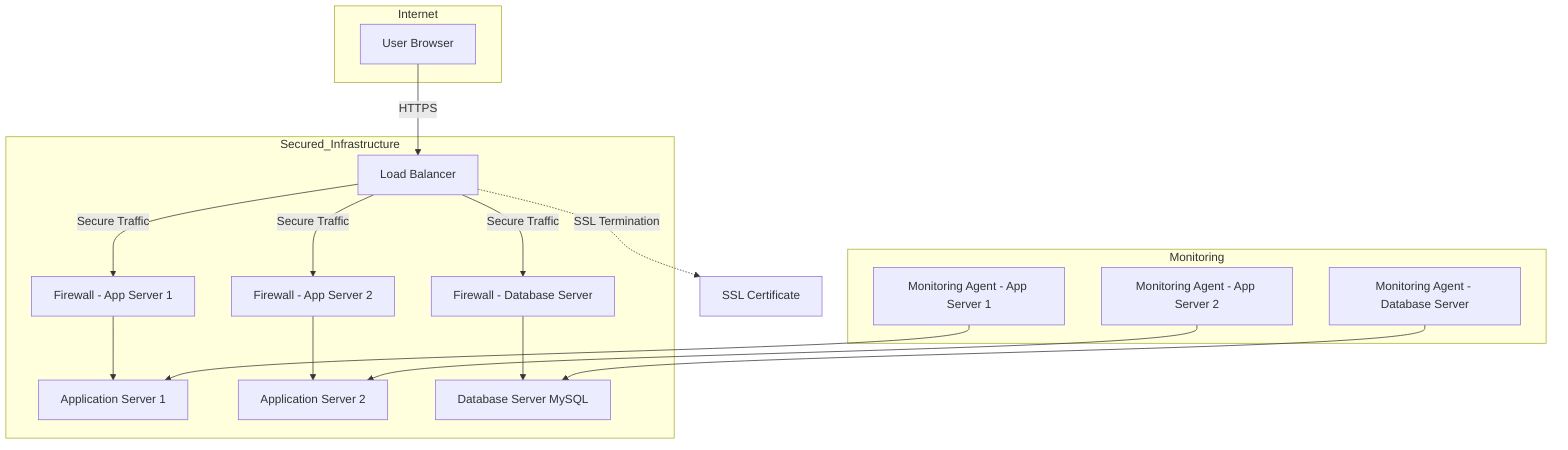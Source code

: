 graph TD
    %% Internet Layer
    subgraph Internet
        A[User Browser]
    end
    A -->|HTTPS| LB[Load Balancer]

    %% Secured Infrastructure
    subgraph Secured_Infrastructure
        LB -->|Secure Traffic| FW1[Firewall - App Server 1]
        LB -->|Secure Traffic| FW2[Firewall - App Server 2]
        LB -->|Secure Traffic| FW3[Firewall - Database Server]
        FW1 --> AS1[Application Server 1]
        FW2 --> AS2[Application Server 2]
        FW3 --> DB[Database Server MySQL]
    end

    %% Monitoring Layer
    subgraph Monitoring
        M1[Monitoring Agent - App Server 1]
        M2[Monitoring Agent - App Server 2]
        M3[Monitoring Agent - Database Server]
        M1 --> AS1
        M2 --> AS2
        M3 --> DB
    end

    %% SSL Certificate
    LB -.->|SSL Termination| HTTPS[SSL Certificate]